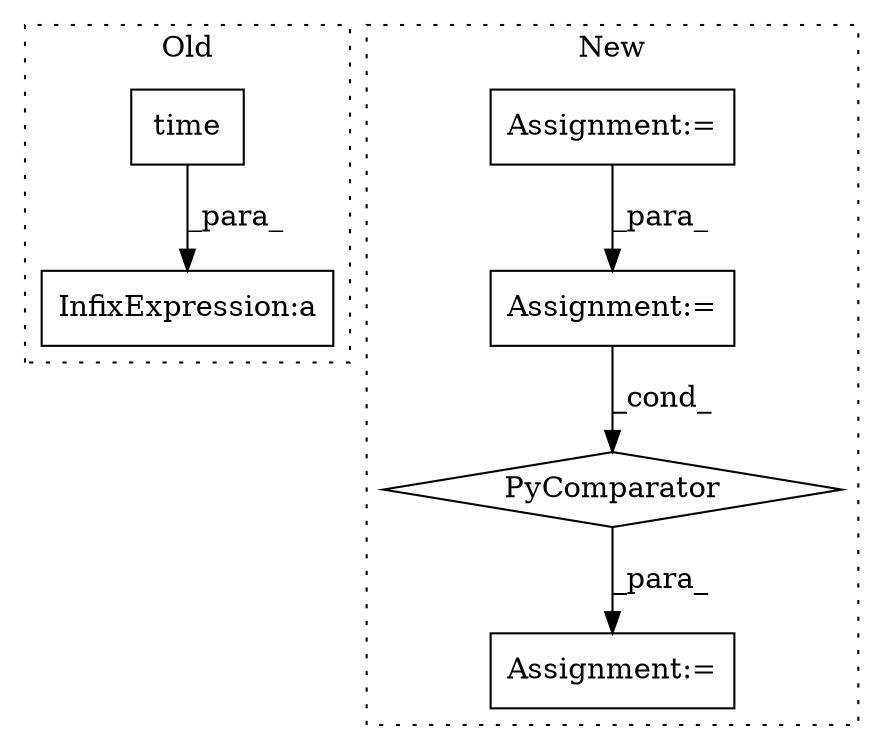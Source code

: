 digraph G {
subgraph cluster0 {
1 [label="time" a="32" s="30705" l="6" shape="box"];
5 [label="InfixExpression:a" a="27" s="30711" l="3" shape="box"];
label = "Old";
style="dotted";
}
subgraph cluster1 {
2 [label="PyComparator" a="113" s="29418" l="42" shape="diamond"];
3 [label="Assignment:=" a="7" s="29418" l="42" shape="box"];
4 [label="Assignment:=" a="7" s="29285" l="1" shape="box"];
6 [label="Assignment:=" a="7" s="28768" l="4" shape="box"];
label = "New";
style="dotted";
}
1 -> 5 [label="_para_"];
2 -> 4 [label="_para_"];
3 -> 2 [label="_cond_"];
6 -> 3 [label="_para_"];
}